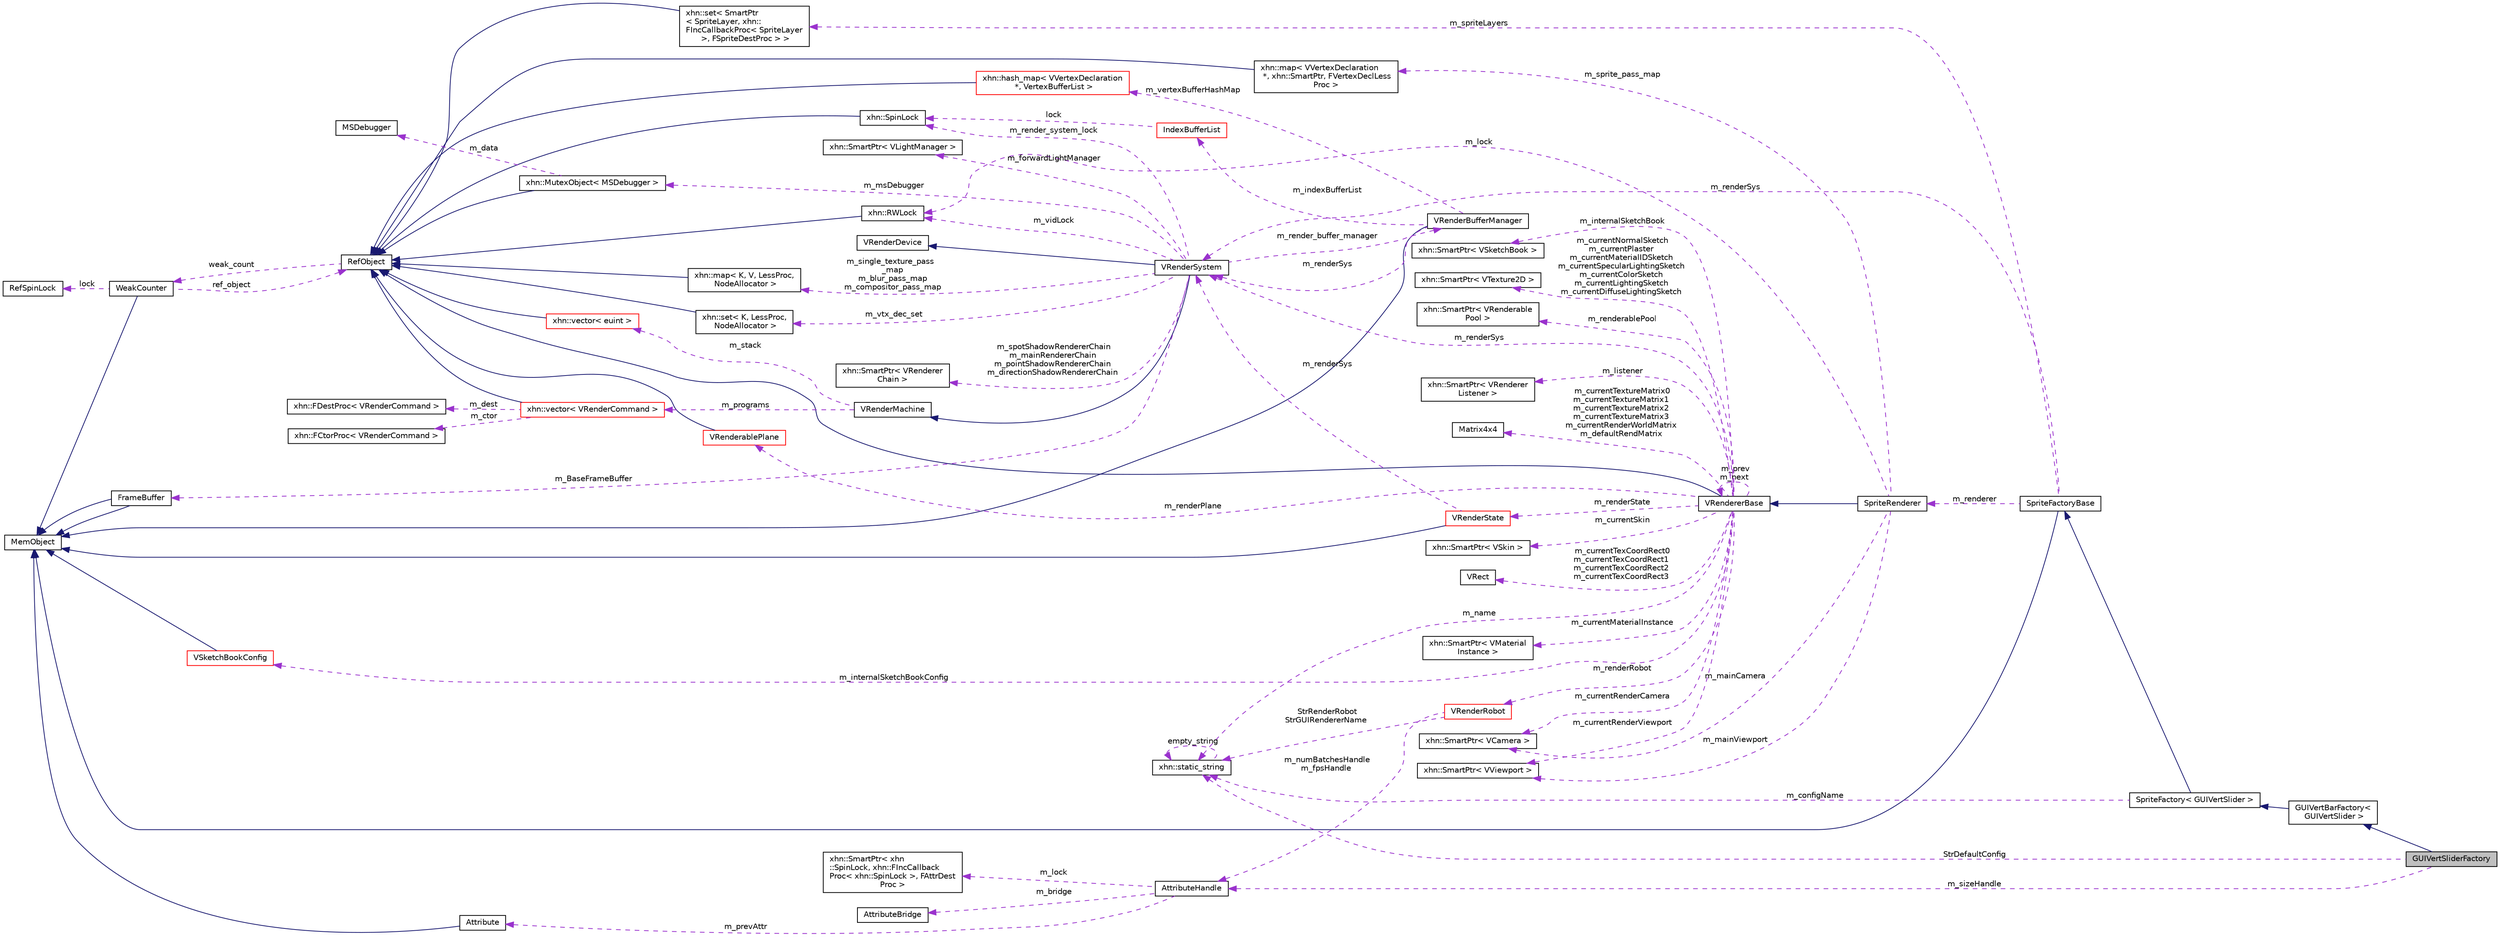 digraph "GUIVertSliderFactory"
{
  edge [fontname="Helvetica",fontsize="10",labelfontname="Helvetica",labelfontsize="10"];
  node [fontname="Helvetica",fontsize="10",shape=record];
  rankdir="LR";
  Node1 [label="GUIVertSliderFactory",height=0.2,width=0.4,color="black", fillcolor="grey75", style="filled", fontcolor="black"];
  Node2 -> Node1 [dir="back",color="midnightblue",fontsize="10",style="solid",fontname="Helvetica"];
  Node2 [label="GUIVertBarFactory\<\l GUIVertSlider \>",height=0.2,width=0.4,color="black", fillcolor="white", style="filled",URL="$class_g_u_i_vert_bar_factory.html"];
  Node3 -> Node2 [dir="back",color="midnightblue",fontsize="10",style="solid",fontname="Helvetica"];
  Node3 [label="SpriteFactory\< GUIVertSlider \>",height=0.2,width=0.4,color="black", fillcolor="white", style="filled",URL="$class_sprite_factory.html"];
  Node4 -> Node3 [dir="back",color="midnightblue",fontsize="10",style="solid",fontname="Helvetica"];
  Node4 [label="SpriteFactoryBase",height=0.2,width=0.4,color="black", fillcolor="white", style="filled",URL="$class_sprite_factory_base.html"];
  Node5 -> Node4 [dir="back",color="midnightblue",fontsize="10",style="solid",fontname="Helvetica"];
  Node5 [label="MemObject",height=0.2,width=0.4,color="black", fillcolor="white", style="filled",URL="$class_mem_object.html"];
  Node6 -> Node4 [dir="back",color="darkorchid3",fontsize="10",style="dashed",label=" m_spriteLayers" ,fontname="Helvetica"];
  Node6 [label="xhn::set\< SmartPtr\l\< SpriteLayer, xhn::\lFIncCallbackProc\< SpriteLayer\l \>, FSpriteDestProc \> \>",height=0.2,width=0.4,color="black", fillcolor="white", style="filled",URL="$classxhn_1_1set.html"];
  Node7 -> Node6 [dir="back",color="midnightblue",fontsize="10",style="solid",fontname="Helvetica"];
  Node7 [label="RefObject",height=0.2,width=0.4,color="black", fillcolor="white", style="filled",URL="$class_ref_object.html"];
  Node8 -> Node7 [dir="back",color="darkorchid3",fontsize="10",style="dashed",label=" weak_count" ,fontname="Helvetica"];
  Node8 [label="WeakCounter",height=0.2,width=0.4,color="black", fillcolor="white", style="filled",URL="$class_weak_counter.html",tooltip="WeakCounter. "];
  Node5 -> Node8 [dir="back",color="midnightblue",fontsize="10",style="solid",fontname="Helvetica"];
  Node9 -> Node8 [dir="back",color="darkorchid3",fontsize="10",style="dashed",label=" lock" ,fontname="Helvetica"];
  Node9 [label="RefSpinLock",height=0.2,width=0.4,color="black", fillcolor="white", style="filled",URL="$class_ref_spin_lock.html"];
  Node7 -> Node8 [dir="back",color="darkorchid3",fontsize="10",style="dashed",label=" ref_object" ,fontname="Helvetica"];
  Node10 -> Node4 [dir="back",color="darkorchid3",fontsize="10",style="dashed",label=" m_renderSys" ,fontname="Helvetica"];
  Node10 [label="VRenderSystem",height=0.2,width=0.4,color="black", fillcolor="white", style="filled",URL="$class_v_render_system.html",tooltip="VRenderSystem 渲染系统 "];
  Node11 -> Node10 [dir="back",color="midnightblue",fontsize="10",style="solid",fontname="Helvetica"];
  Node11 [label="VRenderMachine",height=0.2,width=0.4,color="black", fillcolor="white", style="filled",URL="$class_v_render_machine.html"];
  Node12 -> Node11 [dir="back",color="darkorchid3",fontsize="10",style="dashed",label=" m_programs" ,fontname="Helvetica"];
  Node12 [label="xhn::vector\< VRenderCommand \>",height=0.2,width=0.4,color="red", fillcolor="white", style="filled",URL="$classxhn_1_1vector.html"];
  Node7 -> Node12 [dir="back",color="midnightblue",fontsize="10",style="solid",fontname="Helvetica"];
  Node13 -> Node12 [dir="back",color="darkorchid3",fontsize="10",style="dashed",label=" m_ctor" ,fontname="Helvetica"];
  Node13 [label="xhn::FCtorProc\< VRenderCommand \>",height=0.2,width=0.4,color="black", fillcolor="white", style="filled",URL="$structxhn_1_1_f_ctor_proc.html"];
  Node14 -> Node12 [dir="back",color="darkorchid3",fontsize="10",style="dashed",label=" m_dest" ,fontname="Helvetica"];
  Node14 [label="xhn::FDestProc\< VRenderCommand \>",height=0.2,width=0.4,color="black", fillcolor="white", style="filled",URL="$structxhn_1_1_f_dest_proc.html"];
  Node15 -> Node11 [dir="back",color="darkorchid3",fontsize="10",style="dashed",label=" m_stack" ,fontname="Helvetica"];
  Node15 [label="xhn::vector\< euint \>",height=0.2,width=0.4,color="red", fillcolor="white", style="filled",URL="$classxhn_1_1vector.html"];
  Node7 -> Node15 [dir="back",color="midnightblue",fontsize="10",style="solid",fontname="Helvetica"];
  Node16 -> Node10 [dir="back",color="midnightblue",fontsize="10",style="solid",fontname="Helvetica"];
  Node16 [label="VRenderDevice",height=0.2,width=0.4,color="black", fillcolor="white", style="filled",URL="$class_v_render_device.html"];
  Node17 -> Node10 [dir="back",color="darkorchid3",fontsize="10",style="dashed",label=" m_vidLock" ,fontname="Helvetica"];
  Node17 [label="xhn::RWLock",height=0.2,width=0.4,color="black", fillcolor="white", style="filled",URL="$classxhn_1_1_r_w_lock.html",tooltip="RWLock. "];
  Node7 -> Node17 [dir="back",color="midnightblue",fontsize="10",style="solid",fontname="Helvetica"];
  Node18 -> Node10 [dir="back",color="darkorchid3",fontsize="10",style="dashed",label=" m_render_buffer_manager" ,fontname="Helvetica"];
  Node18 [label="VRenderBufferManager",height=0.2,width=0.4,color="black", fillcolor="white", style="filled",URL="$class_v_render_buffer_manager.html",tooltip="VRenderBufferManager 渲染缓冲管理器 "];
  Node5 -> Node18 [dir="back",color="midnightblue",fontsize="10",style="solid",fontname="Helvetica"];
  Node19 -> Node18 [dir="back",color="darkorchid3",fontsize="10",style="dashed",label=" m_vertexBufferHashMap" ,fontname="Helvetica"];
  Node19 [label="xhn::hash_map\< VVertexDeclaration\l *, VertexBufferList \>",height=0.2,width=0.4,color="red", fillcolor="white", style="filled",URL="$classxhn_1_1hash__map.html"];
  Node7 -> Node19 [dir="back",color="midnightblue",fontsize="10",style="solid",fontname="Helvetica"];
  Node10 -> Node18 [dir="back",color="darkorchid3",fontsize="10",style="dashed",label=" m_renderSys" ,fontname="Helvetica"];
  Node20 -> Node18 [dir="back",color="darkorchid3",fontsize="10",style="dashed",label=" m_indexBufferList" ,fontname="Helvetica"];
  Node20 [label="IndexBufferList",height=0.2,width=0.4,color="red", fillcolor="white", style="filled",URL="$struct_index_buffer_list.html"];
  Node21 -> Node20 [dir="back",color="darkorchid3",fontsize="10",style="dashed",label=" lock" ,fontname="Helvetica"];
  Node21 [label="xhn::SpinLock",height=0.2,width=0.4,color="black", fillcolor="white", style="filled",URL="$classxhn_1_1_spin_lock.html",tooltip="SpinLock. "];
  Node7 -> Node21 [dir="back",color="midnightblue",fontsize="10",style="solid",fontname="Helvetica"];
  Node22 -> Node10 [dir="back",color="darkorchid3",fontsize="10",style="dashed",label=" m_BaseFrameBuffer" ,fontname="Helvetica"];
  Node22 [label="FrameBuffer",height=0.2,width=0.4,color="black", fillcolor="white", style="filled",URL="$class_frame_buffer.html",tooltip="FrameBuffer 帧缓冲 "];
  Node5 -> Node22 [dir="back",color="midnightblue",fontsize="10",style="solid",fontname="Helvetica"];
  Node5 -> Node22 [dir="back",color="midnightblue",fontsize="10",style="solid",fontname="Helvetica"];
  Node23 -> Node10 [dir="back",color="darkorchid3",fontsize="10",style="dashed",label=" m_msDebugger" ,fontname="Helvetica"];
  Node23 [label="xhn::MutexObject\< MSDebugger \>",height=0.2,width=0.4,color="black", fillcolor="white", style="filled",URL="$classxhn_1_1_mutex_object.html"];
  Node7 -> Node23 [dir="back",color="midnightblue",fontsize="10",style="solid",fontname="Helvetica"];
  Node24 -> Node23 [dir="back",color="darkorchid3",fontsize="10",style="dashed",label=" m_data" ,fontname="Helvetica"];
  Node24 [label="MSDebugger",height=0.2,width=0.4,color="black", fillcolor="white", style="filled",URL="$class_m_s_debugger.html"];
  Node25 -> Node10 [dir="back",color="darkorchid3",fontsize="10",style="dashed",label=" m_single_texture_pass\l_map\nm_blur_pass_map\nm_compositor_pass_map" ,fontname="Helvetica"];
  Node25 [label="xhn::map\< K, V, LessProc,\l NodeAllocator \>",height=0.2,width=0.4,color="black", fillcolor="white", style="filled",URL="$classxhn_1_1map.html"];
  Node7 -> Node25 [dir="back",color="midnightblue",fontsize="10",style="solid",fontname="Helvetica"];
  Node26 -> Node10 [dir="back",color="darkorchid3",fontsize="10",style="dashed",label=" m_vtx_dec_set" ,fontname="Helvetica"];
  Node26 [label="xhn::set\< K, LessProc,\l NodeAllocator \>",height=0.2,width=0.4,color="black", fillcolor="white", style="filled",URL="$classxhn_1_1set.html"];
  Node7 -> Node26 [dir="back",color="midnightblue",fontsize="10",style="solid",fontname="Helvetica"];
  Node21 -> Node10 [dir="back",color="darkorchid3",fontsize="10",style="dashed",label=" m_render_system_lock" ,fontname="Helvetica"];
  Node27 -> Node10 [dir="back",color="darkorchid3",fontsize="10",style="dashed",label=" m_spotShadowRendererChain\nm_mainRendererChain\nm_pointShadowRendererChain\nm_directionShadowRendererChain" ,fontname="Helvetica"];
  Node27 [label="xhn::SmartPtr\< VRenderer\lChain \>",height=0.2,width=0.4,color="black", fillcolor="white", style="filled",URL="$classxhn_1_1_smart_ptr.html"];
  Node28 -> Node10 [dir="back",color="darkorchid3",fontsize="10",style="dashed",label=" m_forwardLightManager" ,fontname="Helvetica"];
  Node28 [label="xhn::SmartPtr\< VLightManager \>",height=0.2,width=0.4,color="black", fillcolor="white", style="filled",URL="$classxhn_1_1_smart_ptr.html"];
  Node29 -> Node4 [dir="back",color="darkorchid3",fontsize="10",style="dashed",label=" m_renderer" ,fontname="Helvetica"];
  Node29 [label="SpriteRenderer",height=0.2,width=0.4,color="black", fillcolor="white", style="filled",URL="$class_sprite_renderer.html",tooltip="SpriteRenderer. "];
  Node30 -> Node29 [dir="back",color="midnightblue",fontsize="10",style="solid",fontname="Helvetica"];
  Node30 [label="VRendererBase",height=0.2,width=0.4,color="black", fillcolor="white", style="filled",URL="$class_v_renderer_base.html",tooltip="VRendererBase 渲染器基类 "];
  Node7 -> Node30 [dir="back",color="midnightblue",fontsize="10",style="solid",fontname="Helvetica"];
  Node31 -> Node30 [dir="back",color="darkorchid3",fontsize="10",style="dashed",label=" m_renderPlane" ,fontname="Helvetica"];
  Node31 [label="VRenderablePlane",height=0.2,width=0.4,color="red", fillcolor="white", style="filled",URL="$class_v_renderable_plane.html",tooltip="VRenderablePlane 片状的Renderable. "];
  Node7 -> Node31 [dir="back",color="midnightblue",fontsize="10",style="solid",fontname="Helvetica"];
  Node10 -> Node30 [dir="back",color="darkorchid3",fontsize="10",style="dashed",label=" m_renderSys" ,fontname="Helvetica"];
  Node32 -> Node30 [dir="back",color="darkorchid3",fontsize="10",style="dashed",label=" m_currentSkin" ,fontname="Helvetica"];
  Node32 [label="xhn::SmartPtr\< VSkin \>",height=0.2,width=0.4,color="black", fillcolor="white", style="filled",URL="$classxhn_1_1_smart_ptr.html"];
  Node33 -> Node30 [dir="back",color="darkorchid3",fontsize="10",style="dashed",label=" m_currentTexCoordRect0\nm_currentTexCoordRect1\nm_currentTexCoordRect2\nm_currentTexCoordRect3" ,fontname="Helvetica"];
  Node33 [label="VRect",height=0.2,width=0.4,color="black", fillcolor="white", style="filled",URL="$class_v_rect.html"];
  Node30 -> Node30 [dir="back",color="darkorchid3",fontsize="10",style="dashed",label=" m_prev\nm_next" ,fontname="Helvetica"];
  Node34 -> Node30 [dir="back",color="darkorchid3",fontsize="10",style="dashed",label=" m_internalSketchBookConfig" ,fontname="Helvetica"];
  Node34 [label="VSketchBookConfig",height=0.2,width=0.4,color="red", fillcolor="white", style="filled",URL="$struct_v_sketch_book_config.html"];
  Node5 -> Node34 [dir="back",color="midnightblue",fontsize="10",style="solid",fontname="Helvetica"];
  Node35 -> Node30 [dir="back",color="darkorchid3",fontsize="10",style="dashed",label=" m_currentRenderViewport" ,fontname="Helvetica"];
  Node35 [label="xhn::SmartPtr\< VViewport \>",height=0.2,width=0.4,color="black", fillcolor="white", style="filled",URL="$classxhn_1_1_smart_ptr.html"];
  Node36 -> Node30 [dir="back",color="darkorchid3",fontsize="10",style="dashed",label=" m_currentMaterialInstance" ,fontname="Helvetica"];
  Node36 [label="xhn::SmartPtr\< VMaterial\lInstance \>",height=0.2,width=0.4,color="black", fillcolor="white", style="filled",URL="$classxhn_1_1_smart_ptr.html"];
  Node37 -> Node30 [dir="back",color="darkorchid3",fontsize="10",style="dashed",label=" m_internalSketchBook" ,fontname="Helvetica"];
  Node37 [label="xhn::SmartPtr\< VSketchBook \>",height=0.2,width=0.4,color="black", fillcolor="white", style="filled",URL="$classxhn_1_1_smart_ptr.html"];
  Node38 -> Node30 [dir="back",color="darkorchid3",fontsize="10",style="dashed",label=" m_renderState" ,fontname="Helvetica"];
  Node38 [label="VRenderState",height=0.2,width=0.4,color="red", fillcolor="white", style="filled",URL="$class_v_render_state.html",tooltip="VRenderState 渲染状态 "];
  Node5 -> Node38 [dir="back",color="midnightblue",fontsize="10",style="solid",fontname="Helvetica"];
  Node10 -> Node38 [dir="back",color="darkorchid3",fontsize="10",style="dashed",label=" m_renderSys" ,fontname="Helvetica"];
  Node39 -> Node30 [dir="back",color="darkorchid3",fontsize="10",style="dashed",label=" m_currentNormalSketch\nm_currentPlaster\nm_currentMaterialIDSketch\nm_currentSpecularLightingSketch\nm_currentColorSketch\nm_currentLightingSketch\nm_currentDiffuseLightingSketch" ,fontname="Helvetica"];
  Node39 [label="xhn::SmartPtr\< VTexture2D \>",height=0.2,width=0.4,color="black", fillcolor="white", style="filled",URL="$classxhn_1_1_smart_ptr.html"];
  Node40 -> Node30 [dir="back",color="darkorchid3",fontsize="10",style="dashed",label=" m_renderablePool" ,fontname="Helvetica"];
  Node40 [label="xhn::SmartPtr\< VRenderable\lPool \>",height=0.2,width=0.4,color="black", fillcolor="white", style="filled",URL="$classxhn_1_1_smart_ptr.html"];
  Node41 -> Node30 [dir="back",color="darkorchid3",fontsize="10",style="dashed",label=" m_renderRobot" ,fontname="Helvetica"];
  Node41 [label="VRenderRobot",height=0.2,width=0.4,color="red", fillcolor="white", style="filled",URL="$class_v_render_robot.html",tooltip="VRenderRobot 渲染机器人 "];
  Node42 -> Node41 [dir="back",color="darkorchid3",fontsize="10",style="dashed",label=" m_numBatchesHandle\nm_fpsHandle" ,fontname="Helvetica"];
  Node42 [label="AttributeHandle",height=0.2,width=0.4,color="black", fillcolor="white", style="filled",URL="$class_attribute_handle.html"];
  Node43 -> Node42 [dir="back",color="darkorchid3",fontsize="10",style="dashed",label=" m_lock" ,fontname="Helvetica"];
  Node43 [label="xhn::SmartPtr\< xhn\l::SpinLock, xhn::FIncCallback\lProc\< xhn::SpinLock \>, FAttrDest\lProc \>",height=0.2,width=0.4,color="black", fillcolor="white", style="filled",URL="$classxhn_1_1_smart_ptr.html"];
  Node44 -> Node42 [dir="back",color="darkorchid3",fontsize="10",style="dashed",label=" m_prevAttr" ,fontname="Helvetica"];
  Node44 [label="Attribute",height=0.2,width=0.4,color="black", fillcolor="white", style="filled",URL="$class_attribute.html"];
  Node5 -> Node44 [dir="back",color="midnightblue",fontsize="10",style="solid",fontname="Helvetica"];
  Node45 -> Node42 [dir="back",color="darkorchid3",fontsize="10",style="dashed",label=" m_bridge" ,fontname="Helvetica"];
  Node45 [label="AttributeBridge",height=0.2,width=0.4,color="black", fillcolor="white", style="filled",URL="$class_attribute_bridge.html"];
  Node46 -> Node41 [dir="back",color="darkorchid3",fontsize="10",style="dashed",label=" StrRenderRobot\nStrGUIRendererName" ,fontname="Helvetica"];
  Node46 [label="xhn::static_string",height=0.2,width=0.4,color="black", fillcolor="white", style="filled",URL="$classxhn_1_1static__string.html"];
  Node46 -> Node46 [dir="back",color="darkorchid3",fontsize="10",style="dashed",label=" empty_string" ,fontname="Helvetica"];
  Node47 -> Node30 [dir="back",color="darkorchid3",fontsize="10",style="dashed",label=" m_listener" ,fontname="Helvetica"];
  Node47 [label="xhn::SmartPtr\< VRenderer\lListener \>",height=0.2,width=0.4,color="black", fillcolor="white", style="filled",URL="$classxhn_1_1_smart_ptr.html"];
  Node48 -> Node30 [dir="back",color="darkorchid3",fontsize="10",style="dashed",label=" m_currentRenderCamera" ,fontname="Helvetica"];
  Node48 [label="xhn::SmartPtr\< VCamera \>",height=0.2,width=0.4,color="black", fillcolor="white", style="filled",URL="$classxhn_1_1_smart_ptr.html"];
  Node49 -> Node30 [dir="back",color="darkorchid3",fontsize="10",style="dashed",label=" m_currentTextureMatrix0\nm_currentTextureMatrix1\nm_currentTextureMatrix2\nm_currentTextureMatrix3\nm_currentRenderWorldMatrix\nm_defaultRendMatrix" ,fontname="Helvetica"];
  Node49 [label="Matrix4x4",height=0.2,width=0.4,color="black", fillcolor="white", style="filled",URL="$struct_matrix4x4.html"];
  Node46 -> Node30 [dir="back",color="darkorchid3",fontsize="10",style="dashed",label=" m_name" ,fontname="Helvetica"];
  Node17 -> Node29 [dir="back",color="darkorchid3",fontsize="10",style="dashed",label=" m_lock" ,fontname="Helvetica"];
  Node50 -> Node29 [dir="back",color="darkorchid3",fontsize="10",style="dashed",label=" m_sprite_pass_map" ,fontname="Helvetica"];
  Node50 [label="xhn::map\< VVertexDeclaration\l *, xhn::SmartPtr, FVertexDeclLess\lProc \>",height=0.2,width=0.4,color="black", fillcolor="white", style="filled",URL="$classxhn_1_1map.html"];
  Node7 -> Node50 [dir="back",color="midnightblue",fontsize="10",style="solid",fontname="Helvetica"];
  Node35 -> Node29 [dir="back",color="darkorchid3",fontsize="10",style="dashed",label=" m_mainViewport" ,fontname="Helvetica"];
  Node48 -> Node29 [dir="back",color="darkorchid3",fontsize="10",style="dashed",label=" m_mainCamera" ,fontname="Helvetica"];
  Node46 -> Node3 [dir="back",color="darkorchid3",fontsize="10",style="dashed",label=" m_configName" ,fontname="Helvetica"];
  Node42 -> Node1 [dir="back",color="darkorchid3",fontsize="10",style="dashed",label=" m_sizeHandle" ,fontname="Helvetica"];
  Node46 -> Node1 [dir="back",color="darkorchid3",fontsize="10",style="dashed",label=" StrDefaultConfig" ,fontname="Helvetica"];
}
